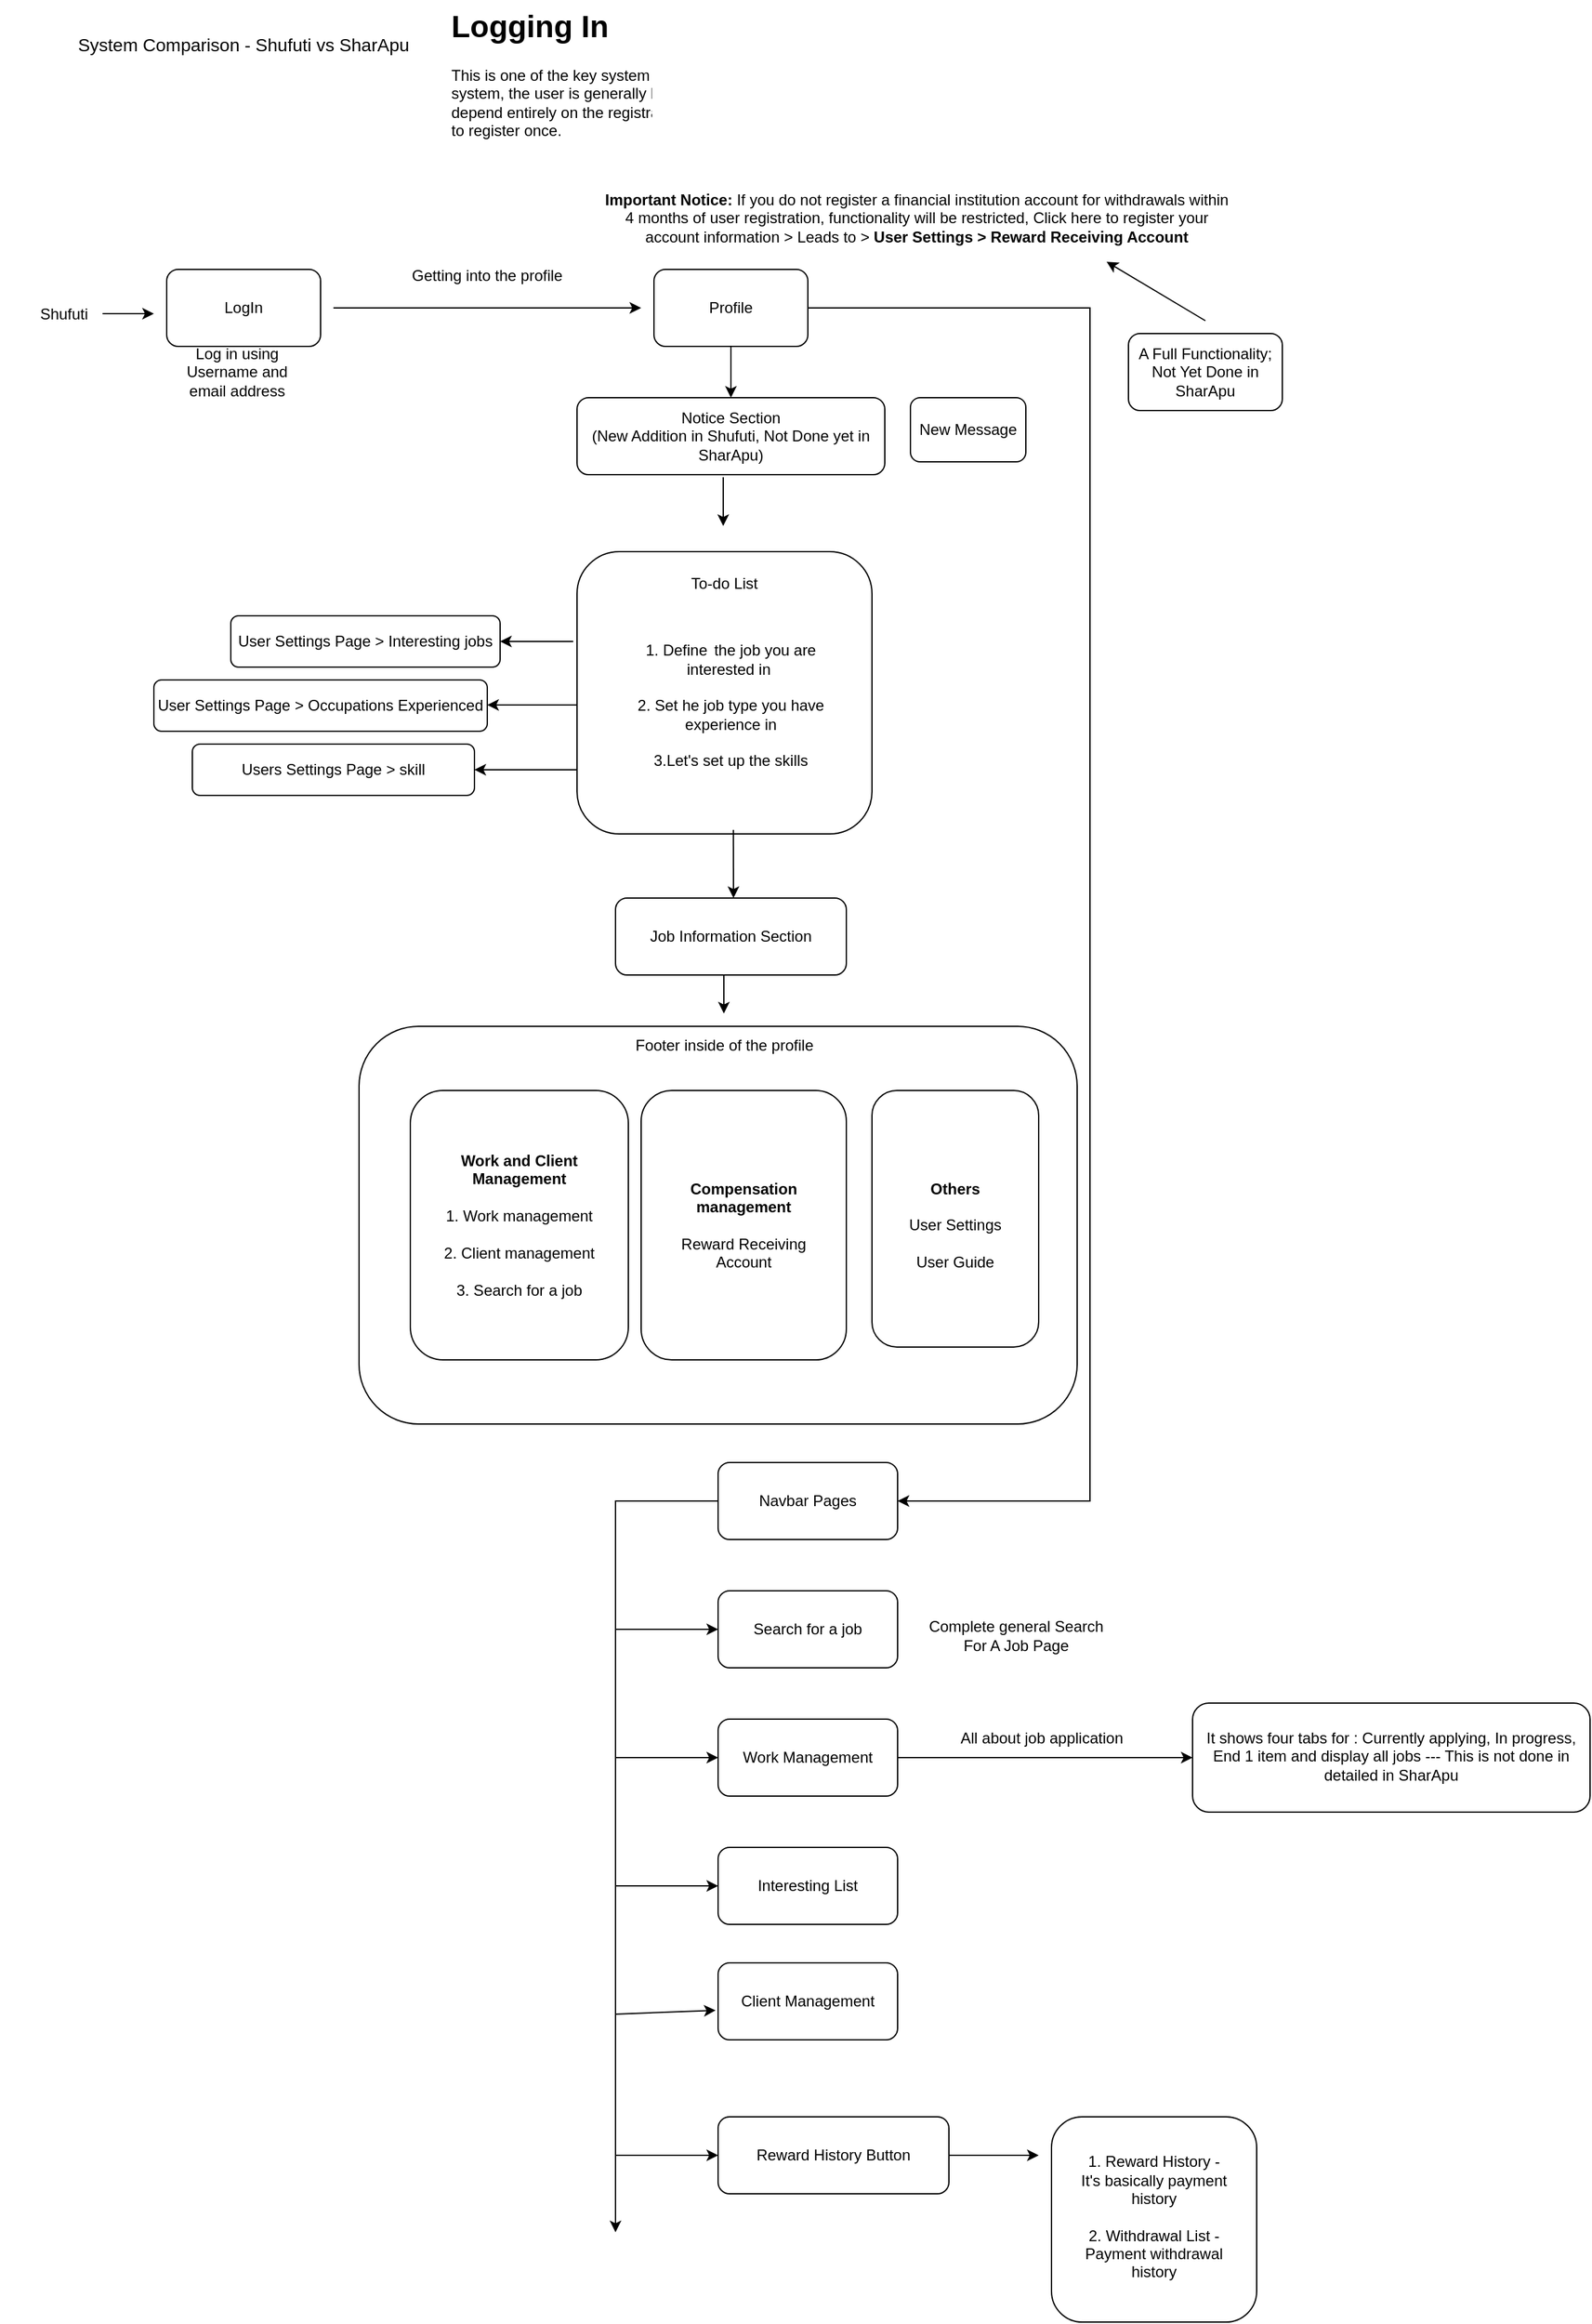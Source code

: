 <mxfile version="26.2.14">
  <diagram name="Page-1" id="rRXREN92COTW--sJTIDk">
    <mxGraphModel dx="872" dy="473" grid="1" gridSize="10" guides="1" tooltips="1" connect="1" arrows="1" fold="1" page="1" pageScale="1" pageWidth="850" pageHeight="1100" math="0" shadow="0">
      <root>
        <mxCell id="0" />
        <mxCell id="1" parent="0" />
        <mxCell id="A7O0k4JukA3mzkTsGUJ9-1" value="&lt;font style=&quot;font-size: 14px;&quot;&gt;System Comparison - Shufuti vs SharApu&lt;/font&gt;" style="text;html=1;align=center;verticalAlign=middle;whiteSpace=wrap;rounded=0;" vertex="1" parent="1">
          <mxGeometry x="20" y="30" width="380" height="30" as="geometry" />
        </mxCell>
        <mxCell id="A7O0k4JukA3mzkTsGUJ9-2" value="&lt;h1 style=&quot;margin-top: 0px;&quot;&gt;Logging In&lt;/h1&gt;&lt;p&gt;This is one of the key system comparisons between Shufuti and SharApu. In Shufuti, after logging into the system, the user is generally led to a job seeker profile. To get into the hirer profile, Shufuti needs to depend entirely on the registration system. However, in SharApu, this is much easier as a user only needs to register once.&amp;nbsp;&lt;/p&gt;" style="text;html=1;whiteSpace=wrap;overflow=hidden;rounded=0;" vertex="1" parent="1">
          <mxGeometry x="370" y="10" width="570" height="150" as="geometry" />
        </mxCell>
        <mxCell id="A7O0k4JukA3mzkTsGUJ9-3" value="Shufuti" style="text;html=1;align=center;verticalAlign=middle;whiteSpace=wrap;rounded=0;" vertex="1" parent="1">
          <mxGeometry x="40" y="240" width="60" height="30" as="geometry" />
        </mxCell>
        <mxCell id="A7O0k4JukA3mzkTsGUJ9-5" value="LogIn" style="rounded=1;whiteSpace=wrap;html=1;" vertex="1" parent="1">
          <mxGeometry x="150" y="220" width="120" height="60" as="geometry" />
        </mxCell>
        <mxCell id="A7O0k4JukA3mzkTsGUJ9-6" value="" style="endArrow=classic;html=1;rounded=0;" edge="1" parent="1">
          <mxGeometry width="50" height="50" relative="1" as="geometry">
            <mxPoint x="100" y="254.5" as="sourcePoint" />
            <mxPoint x="140" y="254.5" as="targetPoint" />
          </mxGeometry>
        </mxCell>
        <mxCell id="A7O0k4JukA3mzkTsGUJ9-7" value="Log in using Username and email address" style="text;html=1;align=center;verticalAlign=middle;whiteSpace=wrap;rounded=0;" vertex="1" parent="1">
          <mxGeometry x="150" y="280" width="110" height="40" as="geometry" />
        </mxCell>
        <mxCell id="A7O0k4JukA3mzkTsGUJ9-8" value="" style="endArrow=classic;html=1;rounded=0;" edge="1" parent="1">
          <mxGeometry width="50" height="50" relative="1" as="geometry">
            <mxPoint x="280" y="250" as="sourcePoint" />
            <mxPoint x="520" y="250" as="targetPoint" />
          </mxGeometry>
        </mxCell>
        <mxCell id="A7O0k4JukA3mzkTsGUJ9-9" value="Getting into the profile" style="text;html=1;align=center;verticalAlign=middle;whiteSpace=wrap;rounded=0;" vertex="1" parent="1">
          <mxGeometry x="310" y="210" width="180" height="30" as="geometry" />
        </mxCell>
        <mxCell id="A7O0k4JukA3mzkTsGUJ9-10" value="Profile" style="rounded=1;whiteSpace=wrap;html=1;" vertex="1" parent="1">
          <mxGeometry x="530" y="220" width="120" height="60" as="geometry" />
        </mxCell>
        <mxCell id="A7O0k4JukA3mzkTsGUJ9-11" value="" style="endArrow=classic;html=1;rounded=0;exitX=0.5;exitY=1;exitDx=0;exitDy=0;" edge="1" parent="1" source="A7O0k4JukA3mzkTsGUJ9-10">
          <mxGeometry width="50" height="50" relative="1" as="geometry">
            <mxPoint x="620" y="330" as="sourcePoint" />
            <mxPoint x="590" y="320" as="targetPoint" />
          </mxGeometry>
        </mxCell>
        <mxCell id="A7O0k4JukA3mzkTsGUJ9-12" value="Notice Section&lt;div&gt;(New Addition in Shufuti, Not Done yet in SharApu)&lt;/div&gt;" style="rounded=1;whiteSpace=wrap;html=1;" vertex="1" parent="1">
          <mxGeometry x="470" y="320" width="240" height="60" as="geometry" />
        </mxCell>
        <mxCell id="A7O0k4JukA3mzkTsGUJ9-13" value="" style="endArrow=classic;html=1;rounded=0;exitX=0.475;exitY=1.033;exitDx=0;exitDy=0;exitPerimeter=0;" edge="1" parent="1" source="A7O0k4JukA3mzkTsGUJ9-12">
          <mxGeometry width="50" height="50" relative="1" as="geometry">
            <mxPoint x="590" y="460" as="sourcePoint" />
            <mxPoint x="584" y="420" as="targetPoint" />
          </mxGeometry>
        </mxCell>
        <mxCell id="A7O0k4JukA3mzkTsGUJ9-14" value="" style="rounded=1;whiteSpace=wrap;html=1;" vertex="1" parent="1">
          <mxGeometry x="470" y="440" width="230" height="220" as="geometry" />
        </mxCell>
        <mxCell id="A7O0k4JukA3mzkTsGUJ9-15" value="To-do List" style="text;html=1;align=center;verticalAlign=middle;whiteSpace=wrap;rounded=0;" vertex="1" parent="1">
          <mxGeometry x="525" y="450" width="120" height="30" as="geometry" />
        </mxCell>
        <mxCell id="A7O0k4JukA3mzkTsGUJ9-16" value="1. Define&amp;nbsp;&lt;span style=&quot;white-space: pre;&quot;&gt;&#x9;&lt;/span&gt;the job you are interested in&amp;nbsp;&lt;div&gt;&lt;br&gt;&lt;div&gt;2. Set he job type you have experience in&lt;/div&gt;&lt;div&gt;&lt;br&gt;&lt;/div&gt;&lt;div&gt;3.Let&#39;s set up the skills&lt;/div&gt;&lt;/div&gt;" style="text;html=1;align=center;verticalAlign=middle;whiteSpace=wrap;rounded=0;" vertex="1" parent="1">
          <mxGeometry x="510" y="480" width="160" height="160" as="geometry" />
        </mxCell>
        <mxCell id="A7O0k4JukA3mzkTsGUJ9-17" value="New Message" style="rounded=1;whiteSpace=wrap;html=1;" vertex="1" parent="1">
          <mxGeometry x="730" y="320" width="90" height="50" as="geometry" />
        </mxCell>
        <mxCell id="A7O0k4JukA3mzkTsGUJ9-18" value="" style="endArrow=classic;html=1;rounded=0;exitX=-0.013;exitY=0.318;exitDx=0;exitDy=0;exitPerimeter=0;" edge="1" parent="1" source="A7O0k4JukA3mzkTsGUJ9-14">
          <mxGeometry width="50" height="50" relative="1" as="geometry">
            <mxPoint x="400" y="520" as="sourcePoint" />
            <mxPoint x="410" y="510" as="targetPoint" />
          </mxGeometry>
        </mxCell>
        <mxCell id="A7O0k4JukA3mzkTsGUJ9-19" value="User Settings Page &amp;gt; Interesting jobs" style="rounded=1;whiteSpace=wrap;html=1;" vertex="1" parent="1">
          <mxGeometry x="200" y="490" width="210" height="40" as="geometry" />
        </mxCell>
        <mxCell id="A7O0k4JukA3mzkTsGUJ9-21" value="" style="endArrow=classic;html=1;rounded=0;" edge="1" parent="1">
          <mxGeometry width="50" height="50" relative="1" as="geometry">
            <mxPoint x="470" y="559.5" as="sourcePoint" />
            <mxPoint x="400" y="559.5" as="targetPoint" />
          </mxGeometry>
        </mxCell>
        <mxCell id="A7O0k4JukA3mzkTsGUJ9-22" value="User Settings Page &amp;gt; Occupations Experienced" style="rounded=1;whiteSpace=wrap;html=1;" vertex="1" parent="1">
          <mxGeometry x="140" y="540" width="260" height="40" as="geometry" />
        </mxCell>
        <mxCell id="A7O0k4JukA3mzkTsGUJ9-23" value="" style="endArrow=classic;html=1;rounded=0;" edge="1" parent="1">
          <mxGeometry width="50" height="50" relative="1" as="geometry">
            <mxPoint x="470" y="610" as="sourcePoint" />
            <mxPoint x="390" y="610" as="targetPoint" />
          </mxGeometry>
        </mxCell>
        <mxCell id="A7O0k4JukA3mzkTsGUJ9-24" value="Users Settings Page &amp;gt; skill" style="rounded=1;whiteSpace=wrap;html=1;" vertex="1" parent="1">
          <mxGeometry x="170" y="590" width="220" height="40" as="geometry" />
        </mxCell>
        <mxCell id="A7O0k4JukA3mzkTsGUJ9-25" value="" style="endArrow=classic;html=1;rounded=0;exitX=0.53;exitY=0.986;exitDx=0;exitDy=0;exitPerimeter=0;" edge="1" parent="1" source="A7O0k4JukA3mzkTsGUJ9-14">
          <mxGeometry width="50" height="50" relative="1" as="geometry">
            <mxPoint x="600" y="760" as="sourcePoint" />
            <mxPoint x="592" y="710" as="targetPoint" />
          </mxGeometry>
        </mxCell>
        <mxCell id="A7O0k4JukA3mzkTsGUJ9-26" value="Job Information Section" style="rounded=1;whiteSpace=wrap;html=1;" vertex="1" parent="1">
          <mxGeometry x="500" y="710" width="180" height="60" as="geometry" />
        </mxCell>
        <mxCell id="A7O0k4JukA3mzkTsGUJ9-27" value="" style="rounded=1;whiteSpace=wrap;html=1;" vertex="1" parent="1">
          <mxGeometry x="300" y="810" width="560" height="310" as="geometry" />
        </mxCell>
        <mxCell id="A7O0k4JukA3mzkTsGUJ9-28" value="" style="endArrow=classic;html=1;rounded=0;" edge="1" parent="1">
          <mxGeometry width="50" height="50" relative="1" as="geometry">
            <mxPoint x="584.5" y="770" as="sourcePoint" />
            <mxPoint x="584.5" y="800" as="targetPoint" />
          </mxGeometry>
        </mxCell>
        <mxCell id="A7O0k4JukA3mzkTsGUJ9-29" value="Footer inside of the profile" style="text;html=1;align=center;verticalAlign=middle;whiteSpace=wrap;rounded=0;" vertex="1" parent="1">
          <mxGeometry x="490" y="810" width="190" height="30" as="geometry" />
        </mxCell>
        <mxCell id="A7O0k4JukA3mzkTsGUJ9-30" value="" style="rounded=1;whiteSpace=wrap;html=1;" vertex="1" parent="1">
          <mxGeometry x="340" y="860" width="170" height="210" as="geometry" />
        </mxCell>
        <mxCell id="A7O0k4JukA3mzkTsGUJ9-31" value="&lt;b&gt;Work and Client Management&lt;/b&gt;&lt;div&gt;&lt;br&gt;&lt;/div&gt;&lt;div&gt;1. Work management&lt;/div&gt;&lt;div&gt;&lt;br&gt;&lt;/div&gt;&lt;div&gt;2. Client management&lt;/div&gt;&lt;div&gt;&lt;br&gt;&lt;/div&gt;&lt;div&gt;3. Search for a job&lt;/div&gt;" style="text;html=1;align=center;verticalAlign=middle;whiteSpace=wrap;rounded=0;" vertex="1" parent="1">
          <mxGeometry x="350" y="880" width="150" height="170" as="geometry" />
        </mxCell>
        <mxCell id="A7O0k4JukA3mzkTsGUJ9-32" value="" style="rounded=1;whiteSpace=wrap;html=1;" vertex="1" parent="1">
          <mxGeometry x="520" y="860" width="160" height="210" as="geometry" />
        </mxCell>
        <mxCell id="A7O0k4JukA3mzkTsGUJ9-33" value="&lt;b&gt;Compensation management&lt;/b&gt;&lt;div&gt;&lt;br&gt;&lt;/div&gt;&lt;div&gt;Reward Receiving Account&lt;/div&gt;" style="text;html=1;align=center;verticalAlign=middle;whiteSpace=wrap;rounded=0;" vertex="1" parent="1">
          <mxGeometry x="550" y="900" width="100" height="130" as="geometry" />
        </mxCell>
        <mxCell id="A7O0k4JukA3mzkTsGUJ9-34" value="" style="rounded=1;whiteSpace=wrap;html=1;" vertex="1" parent="1">
          <mxGeometry x="700" y="860" width="130" height="200" as="geometry" />
        </mxCell>
        <mxCell id="A7O0k4JukA3mzkTsGUJ9-35" value="&lt;b&gt;Others&lt;/b&gt;&lt;div&gt;&lt;b&gt;&lt;br&gt;&lt;/b&gt;&lt;/div&gt;&lt;div&gt;User Settings&lt;/div&gt;&lt;div&gt;&lt;br&gt;&lt;/div&gt;&lt;div&gt;User Guide&lt;/div&gt;" style="text;html=1;align=center;verticalAlign=middle;whiteSpace=wrap;rounded=0;" vertex="1" parent="1">
          <mxGeometry x="710" y="880" width="110" height="170" as="geometry" />
        </mxCell>
        <mxCell id="A7O0k4JukA3mzkTsGUJ9-39" value="" style="endArrow=classic;html=1;rounded=0;" edge="1" parent="1">
          <mxGeometry width="50" height="50" relative="1" as="geometry">
            <mxPoint x="650" y="250" as="sourcePoint" />
            <mxPoint x="720" y="1180" as="targetPoint" />
            <Array as="points">
              <mxPoint x="870" y="250" />
              <mxPoint x="870" y="310" />
              <mxPoint x="870" y="1180" />
            </Array>
          </mxGeometry>
        </mxCell>
        <mxCell id="A7O0k4JukA3mzkTsGUJ9-40" value="Navbar Pages" style="rounded=1;whiteSpace=wrap;html=1;" vertex="1" parent="1">
          <mxGeometry x="580" y="1150" width="140" height="60" as="geometry" />
        </mxCell>
        <mxCell id="A7O0k4JukA3mzkTsGUJ9-43" value="" style="endArrow=classic;html=1;rounded=0;" edge="1" parent="1">
          <mxGeometry width="50" height="50" relative="1" as="geometry">
            <mxPoint x="580" y="1180" as="sourcePoint" />
            <mxPoint x="500" y="1750" as="targetPoint" />
            <Array as="points">
              <mxPoint x="500" y="1180" />
            </Array>
          </mxGeometry>
        </mxCell>
        <mxCell id="A7O0k4JukA3mzkTsGUJ9-44" value="Search for a job" style="rounded=1;whiteSpace=wrap;html=1;" vertex="1" parent="1">
          <mxGeometry x="580" y="1250" width="140" height="60" as="geometry" />
        </mxCell>
        <mxCell id="A7O0k4JukA3mzkTsGUJ9-45" value="" style="endArrow=classic;html=1;rounded=0;" edge="1" parent="1">
          <mxGeometry width="50" height="50" relative="1" as="geometry">
            <mxPoint x="500" y="1280" as="sourcePoint" />
            <mxPoint x="580" y="1280" as="targetPoint" />
          </mxGeometry>
        </mxCell>
        <mxCell id="A7O0k4JukA3mzkTsGUJ9-46" value="Work Management" style="rounded=1;whiteSpace=wrap;html=1;" vertex="1" parent="1">
          <mxGeometry x="580" y="1350" width="140" height="60" as="geometry" />
        </mxCell>
        <mxCell id="A7O0k4JukA3mzkTsGUJ9-47" value="Interesting List" style="rounded=1;whiteSpace=wrap;html=1;" vertex="1" parent="1">
          <mxGeometry x="580" y="1450" width="140" height="60" as="geometry" />
        </mxCell>
        <mxCell id="A7O0k4JukA3mzkTsGUJ9-48" value="Client Management" style="rounded=1;whiteSpace=wrap;html=1;" vertex="1" parent="1">
          <mxGeometry x="580" y="1540" width="140" height="60" as="geometry" />
        </mxCell>
        <mxCell id="A7O0k4JukA3mzkTsGUJ9-49" value="" style="endArrow=classic;html=1;rounded=0;" edge="1" parent="1">
          <mxGeometry width="50" height="50" relative="1" as="geometry">
            <mxPoint x="500" y="1380" as="sourcePoint" />
            <mxPoint x="580" y="1380" as="targetPoint" />
          </mxGeometry>
        </mxCell>
        <mxCell id="A7O0k4JukA3mzkTsGUJ9-50" value="" style="endArrow=classic;html=1;rounded=0;entryX=0;entryY=0.5;entryDx=0;entryDy=0;" edge="1" parent="1" target="A7O0k4JukA3mzkTsGUJ9-47">
          <mxGeometry width="50" height="50" relative="1" as="geometry">
            <mxPoint x="500" y="1480" as="sourcePoint" />
            <mxPoint x="550" y="1440" as="targetPoint" />
          </mxGeometry>
        </mxCell>
        <mxCell id="A7O0k4JukA3mzkTsGUJ9-51" value="" style="endArrow=classic;html=1;rounded=0;entryX=-0.014;entryY=0.617;entryDx=0;entryDy=0;entryPerimeter=0;" edge="1" parent="1" target="A7O0k4JukA3mzkTsGUJ9-48">
          <mxGeometry width="50" height="50" relative="1" as="geometry">
            <mxPoint x="500" y="1580" as="sourcePoint" />
            <mxPoint x="550" y="1530" as="targetPoint" />
          </mxGeometry>
        </mxCell>
        <mxCell id="A7O0k4JukA3mzkTsGUJ9-52" value="&lt;b&gt;Important Notice:&lt;/b&gt; If you do not register a financial institution account for withdrawals within 4 months of user registration, functionality will be restricted, Click here to register your account information &amp;gt; Leads to &amp;gt;&lt;b&gt; User Settings &amp;gt; Reward Receiving Account&lt;/b&gt;" style="text;html=1;align=center;verticalAlign=middle;whiteSpace=wrap;rounded=0;" vertex="1" parent="1">
          <mxGeometry x="490" y="150" width="490" height="60" as="geometry" />
        </mxCell>
        <mxCell id="A7O0k4JukA3mzkTsGUJ9-53" value="" style="endArrow=classic;html=1;rounded=0;" edge="1" parent="1">
          <mxGeometry width="50" height="50" relative="1" as="geometry">
            <mxPoint x="500" y="1690" as="sourcePoint" />
            <mxPoint x="580" y="1690" as="targetPoint" />
            <Array as="points">
              <mxPoint x="540" y="1690" />
            </Array>
          </mxGeometry>
        </mxCell>
        <mxCell id="A7O0k4JukA3mzkTsGUJ9-54" value="Reward History Button" style="rounded=1;whiteSpace=wrap;html=1;" vertex="1" parent="1">
          <mxGeometry x="580" y="1660" width="180" height="60" as="geometry" />
        </mxCell>
        <mxCell id="A7O0k4JukA3mzkTsGUJ9-55" value="A Full Functionality; Not Yet Done in SharApu" style="rounded=1;whiteSpace=wrap;html=1;" vertex="1" parent="1">
          <mxGeometry x="900" y="270" width="120" height="60" as="geometry" />
        </mxCell>
        <mxCell id="A7O0k4JukA3mzkTsGUJ9-56" value="" style="endArrow=classic;html=1;rounded=0;entryX=0.802;entryY=1.067;entryDx=0;entryDy=0;entryPerimeter=0;" edge="1" parent="1" target="A7O0k4JukA3mzkTsGUJ9-52">
          <mxGeometry width="50" height="50" relative="1" as="geometry">
            <mxPoint x="960" y="260" as="sourcePoint" />
            <mxPoint x="1010" y="210" as="targetPoint" />
          </mxGeometry>
        </mxCell>
        <mxCell id="A7O0k4JukA3mzkTsGUJ9-57" value="" style="endArrow=classic;html=1;rounded=0;" edge="1" parent="1">
          <mxGeometry width="50" height="50" relative="1" as="geometry">
            <mxPoint x="760" y="1690" as="sourcePoint" />
            <mxPoint x="830" y="1690" as="targetPoint" />
          </mxGeometry>
        </mxCell>
        <mxCell id="A7O0k4JukA3mzkTsGUJ9-58" value="" style="rounded=1;whiteSpace=wrap;html=1;" vertex="1" parent="1">
          <mxGeometry x="840" y="1660" width="160" height="160" as="geometry" />
        </mxCell>
        <mxCell id="A7O0k4JukA3mzkTsGUJ9-59" value="1. Reward History - It&#39;s basically payment history&lt;div&gt;&lt;br&gt;&lt;/div&gt;&lt;div&gt;2. Withdrawal List - Payment withdrawal history&lt;/div&gt;" style="text;html=1;align=center;verticalAlign=middle;whiteSpace=wrap;rounded=0;" vertex="1" parent="1">
          <mxGeometry x="860" y="1675" width="120" height="125" as="geometry" />
        </mxCell>
        <mxCell id="A7O0k4JukA3mzkTsGUJ9-60" value="Complete general Search For A Job Page" style="text;html=1;align=center;verticalAlign=middle;whiteSpace=wrap;rounded=0;" vertex="1" parent="1">
          <mxGeometry x="735" y="1250" width="155" height="70" as="geometry" />
        </mxCell>
        <mxCell id="A7O0k4JukA3mzkTsGUJ9-61" value="" style="endArrow=classic;html=1;rounded=0;" edge="1" parent="1">
          <mxGeometry width="50" height="50" relative="1" as="geometry">
            <mxPoint x="720" y="1380" as="sourcePoint" />
            <mxPoint x="950" y="1380" as="targetPoint" />
          </mxGeometry>
        </mxCell>
        <mxCell id="A7O0k4JukA3mzkTsGUJ9-63" value="All about job application" style="text;html=1;align=center;verticalAlign=middle;whiteSpace=wrap;rounded=0;" vertex="1" parent="1">
          <mxGeometry x="735" y="1350" width="195" height="30" as="geometry" />
        </mxCell>
        <mxCell id="A7O0k4JukA3mzkTsGUJ9-65" value="" style="rounded=1;whiteSpace=wrap;html=1;" vertex="1" parent="1">
          <mxGeometry x="950" y="1337.5" width="310" height="85" as="geometry" />
        </mxCell>
        <mxCell id="A7O0k4JukA3mzkTsGUJ9-66" value="It shows four tabs for : Currently applying, In progress, End 1 item and display all jobs --- This is not done in detailed in SharApu" style="text;html=1;align=center;verticalAlign=middle;whiteSpace=wrap;rounded=0;" vertex="1" parent="1">
          <mxGeometry x="950" y="1338" width="310" height="82" as="geometry" />
        </mxCell>
      </root>
    </mxGraphModel>
  </diagram>
</mxfile>
